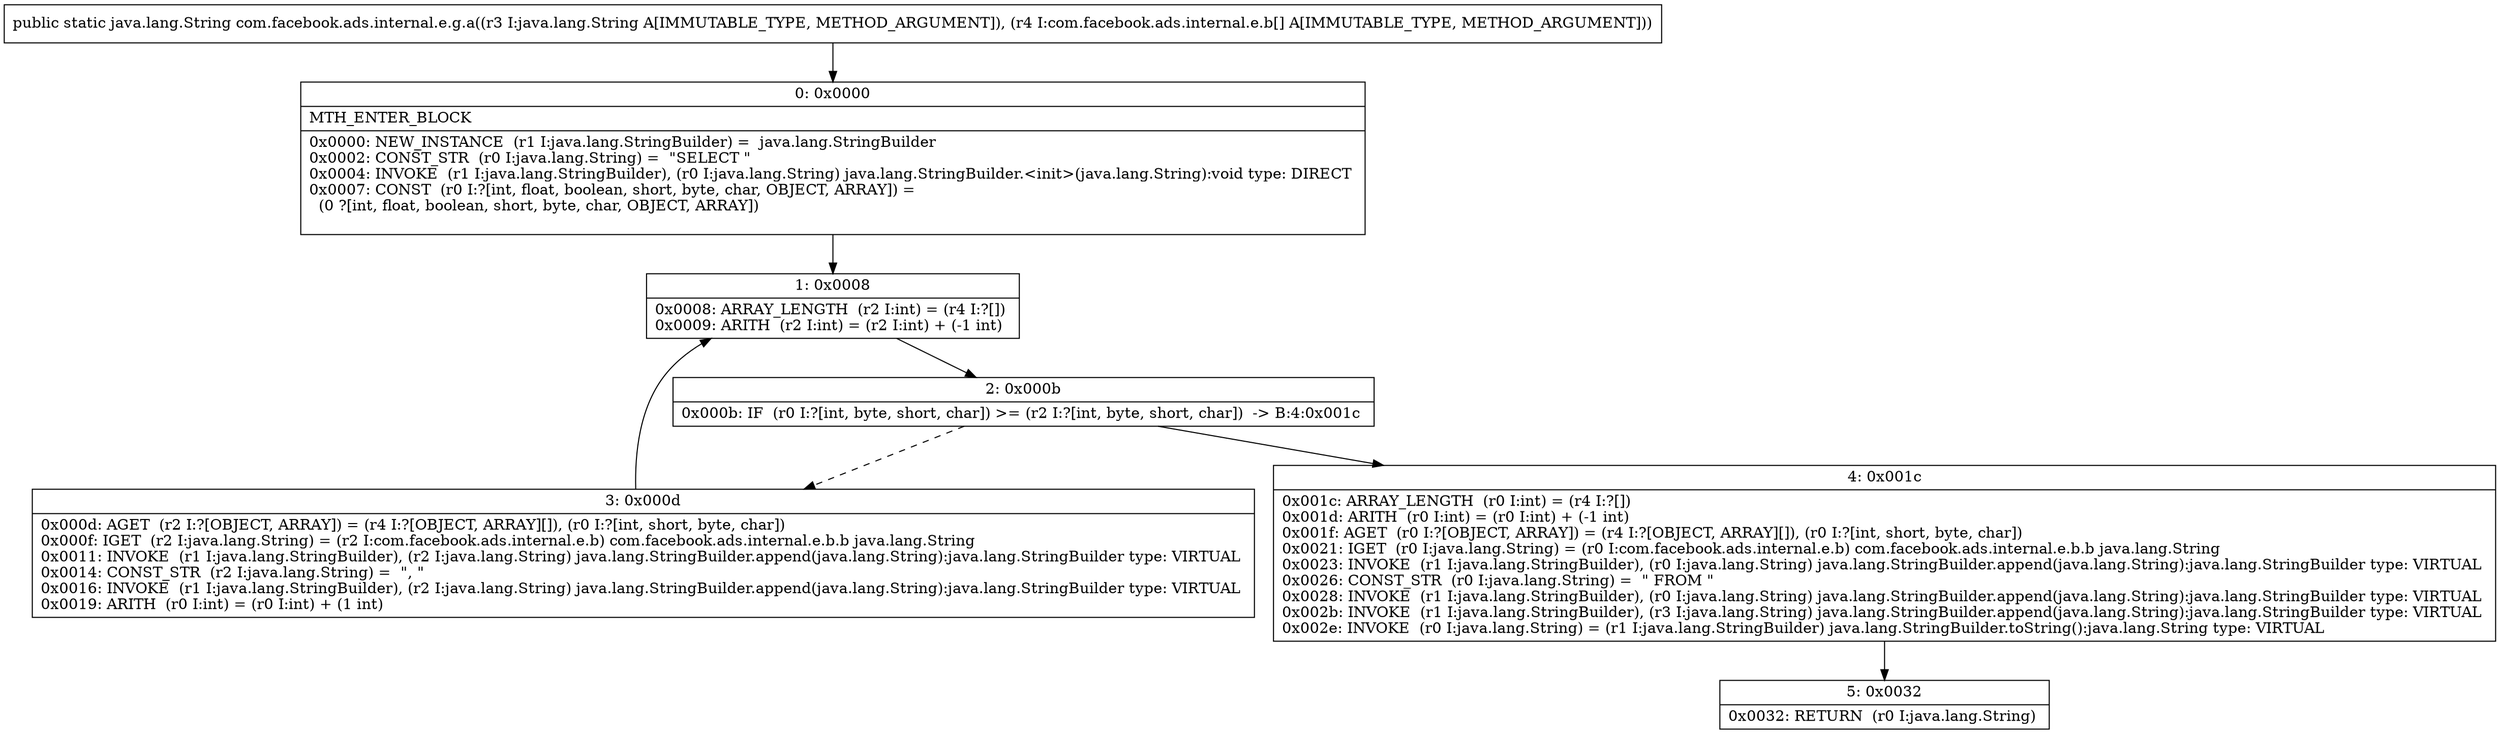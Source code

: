 digraph "CFG forcom.facebook.ads.internal.e.g.a(Ljava\/lang\/String;[Lcom\/facebook\/ads\/internal\/e\/b;)Ljava\/lang\/String;" {
Node_0 [shape=record,label="{0\:\ 0x0000|MTH_ENTER_BLOCK\l|0x0000: NEW_INSTANCE  (r1 I:java.lang.StringBuilder) =  java.lang.StringBuilder \l0x0002: CONST_STR  (r0 I:java.lang.String) =  \"SELECT \" \l0x0004: INVOKE  (r1 I:java.lang.StringBuilder), (r0 I:java.lang.String) java.lang.StringBuilder.\<init\>(java.lang.String):void type: DIRECT \l0x0007: CONST  (r0 I:?[int, float, boolean, short, byte, char, OBJECT, ARRAY]) = \l  (0 ?[int, float, boolean, short, byte, char, OBJECT, ARRAY])\l \l}"];
Node_1 [shape=record,label="{1\:\ 0x0008|0x0008: ARRAY_LENGTH  (r2 I:int) = (r4 I:?[]) \l0x0009: ARITH  (r2 I:int) = (r2 I:int) + (\-1 int) \l}"];
Node_2 [shape=record,label="{2\:\ 0x000b|0x000b: IF  (r0 I:?[int, byte, short, char]) \>= (r2 I:?[int, byte, short, char])  \-\> B:4:0x001c \l}"];
Node_3 [shape=record,label="{3\:\ 0x000d|0x000d: AGET  (r2 I:?[OBJECT, ARRAY]) = (r4 I:?[OBJECT, ARRAY][]), (r0 I:?[int, short, byte, char]) \l0x000f: IGET  (r2 I:java.lang.String) = (r2 I:com.facebook.ads.internal.e.b) com.facebook.ads.internal.e.b.b java.lang.String \l0x0011: INVOKE  (r1 I:java.lang.StringBuilder), (r2 I:java.lang.String) java.lang.StringBuilder.append(java.lang.String):java.lang.StringBuilder type: VIRTUAL \l0x0014: CONST_STR  (r2 I:java.lang.String) =  \", \" \l0x0016: INVOKE  (r1 I:java.lang.StringBuilder), (r2 I:java.lang.String) java.lang.StringBuilder.append(java.lang.String):java.lang.StringBuilder type: VIRTUAL \l0x0019: ARITH  (r0 I:int) = (r0 I:int) + (1 int) \l}"];
Node_4 [shape=record,label="{4\:\ 0x001c|0x001c: ARRAY_LENGTH  (r0 I:int) = (r4 I:?[]) \l0x001d: ARITH  (r0 I:int) = (r0 I:int) + (\-1 int) \l0x001f: AGET  (r0 I:?[OBJECT, ARRAY]) = (r4 I:?[OBJECT, ARRAY][]), (r0 I:?[int, short, byte, char]) \l0x0021: IGET  (r0 I:java.lang.String) = (r0 I:com.facebook.ads.internal.e.b) com.facebook.ads.internal.e.b.b java.lang.String \l0x0023: INVOKE  (r1 I:java.lang.StringBuilder), (r0 I:java.lang.String) java.lang.StringBuilder.append(java.lang.String):java.lang.StringBuilder type: VIRTUAL \l0x0026: CONST_STR  (r0 I:java.lang.String) =  \" FROM \" \l0x0028: INVOKE  (r1 I:java.lang.StringBuilder), (r0 I:java.lang.String) java.lang.StringBuilder.append(java.lang.String):java.lang.StringBuilder type: VIRTUAL \l0x002b: INVOKE  (r1 I:java.lang.StringBuilder), (r3 I:java.lang.String) java.lang.StringBuilder.append(java.lang.String):java.lang.StringBuilder type: VIRTUAL \l0x002e: INVOKE  (r0 I:java.lang.String) = (r1 I:java.lang.StringBuilder) java.lang.StringBuilder.toString():java.lang.String type: VIRTUAL \l}"];
Node_5 [shape=record,label="{5\:\ 0x0032|0x0032: RETURN  (r0 I:java.lang.String) \l}"];
MethodNode[shape=record,label="{public static java.lang.String com.facebook.ads.internal.e.g.a((r3 I:java.lang.String A[IMMUTABLE_TYPE, METHOD_ARGUMENT]), (r4 I:com.facebook.ads.internal.e.b[] A[IMMUTABLE_TYPE, METHOD_ARGUMENT])) }"];
MethodNode -> Node_0;
Node_0 -> Node_1;
Node_1 -> Node_2;
Node_2 -> Node_3[style=dashed];
Node_2 -> Node_4;
Node_3 -> Node_1;
Node_4 -> Node_5;
}

